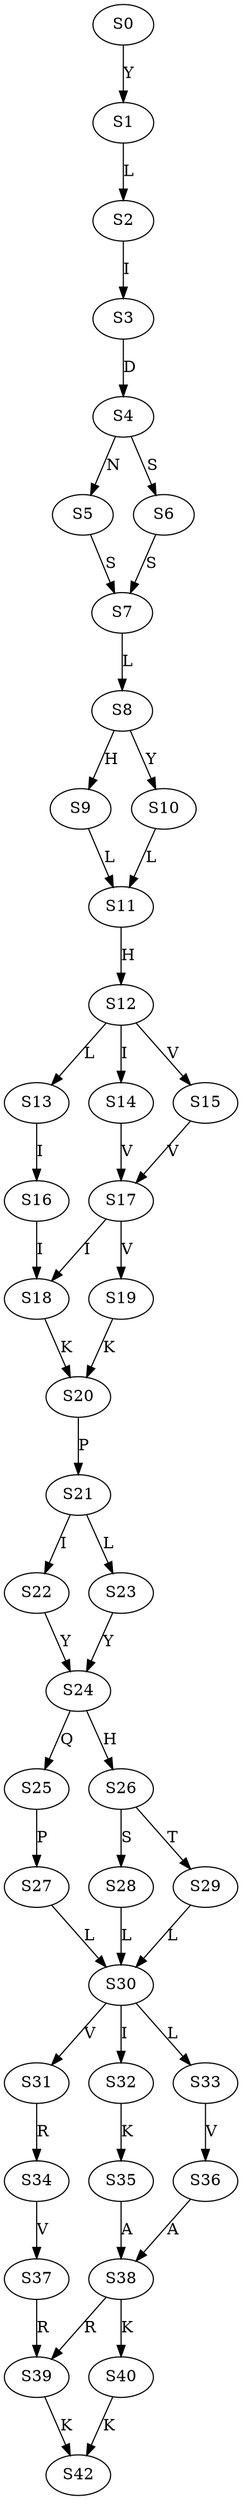 strict digraph  {
	S0 -> S1 [ label = Y ];
	S1 -> S2 [ label = L ];
	S2 -> S3 [ label = I ];
	S3 -> S4 [ label = D ];
	S4 -> S5 [ label = N ];
	S4 -> S6 [ label = S ];
	S5 -> S7 [ label = S ];
	S6 -> S7 [ label = S ];
	S7 -> S8 [ label = L ];
	S8 -> S9 [ label = H ];
	S8 -> S10 [ label = Y ];
	S9 -> S11 [ label = L ];
	S10 -> S11 [ label = L ];
	S11 -> S12 [ label = H ];
	S12 -> S13 [ label = L ];
	S12 -> S14 [ label = I ];
	S12 -> S15 [ label = V ];
	S13 -> S16 [ label = I ];
	S14 -> S17 [ label = V ];
	S15 -> S17 [ label = V ];
	S16 -> S18 [ label = I ];
	S17 -> S19 [ label = V ];
	S17 -> S18 [ label = I ];
	S18 -> S20 [ label = K ];
	S19 -> S20 [ label = K ];
	S20 -> S21 [ label = P ];
	S21 -> S22 [ label = I ];
	S21 -> S23 [ label = L ];
	S22 -> S24 [ label = Y ];
	S23 -> S24 [ label = Y ];
	S24 -> S25 [ label = Q ];
	S24 -> S26 [ label = H ];
	S25 -> S27 [ label = P ];
	S26 -> S28 [ label = S ];
	S26 -> S29 [ label = T ];
	S27 -> S30 [ label = L ];
	S28 -> S30 [ label = L ];
	S29 -> S30 [ label = L ];
	S30 -> S31 [ label = V ];
	S30 -> S32 [ label = I ];
	S30 -> S33 [ label = L ];
	S31 -> S34 [ label = R ];
	S32 -> S35 [ label = K ];
	S33 -> S36 [ label = V ];
	S34 -> S37 [ label = V ];
	S35 -> S38 [ label = A ];
	S36 -> S38 [ label = A ];
	S37 -> S39 [ label = R ];
	S38 -> S40 [ label = K ];
	S38 -> S39 [ label = R ];
	S39 -> S42 [ label = K ];
	S40 -> S42 [ label = K ];
}
